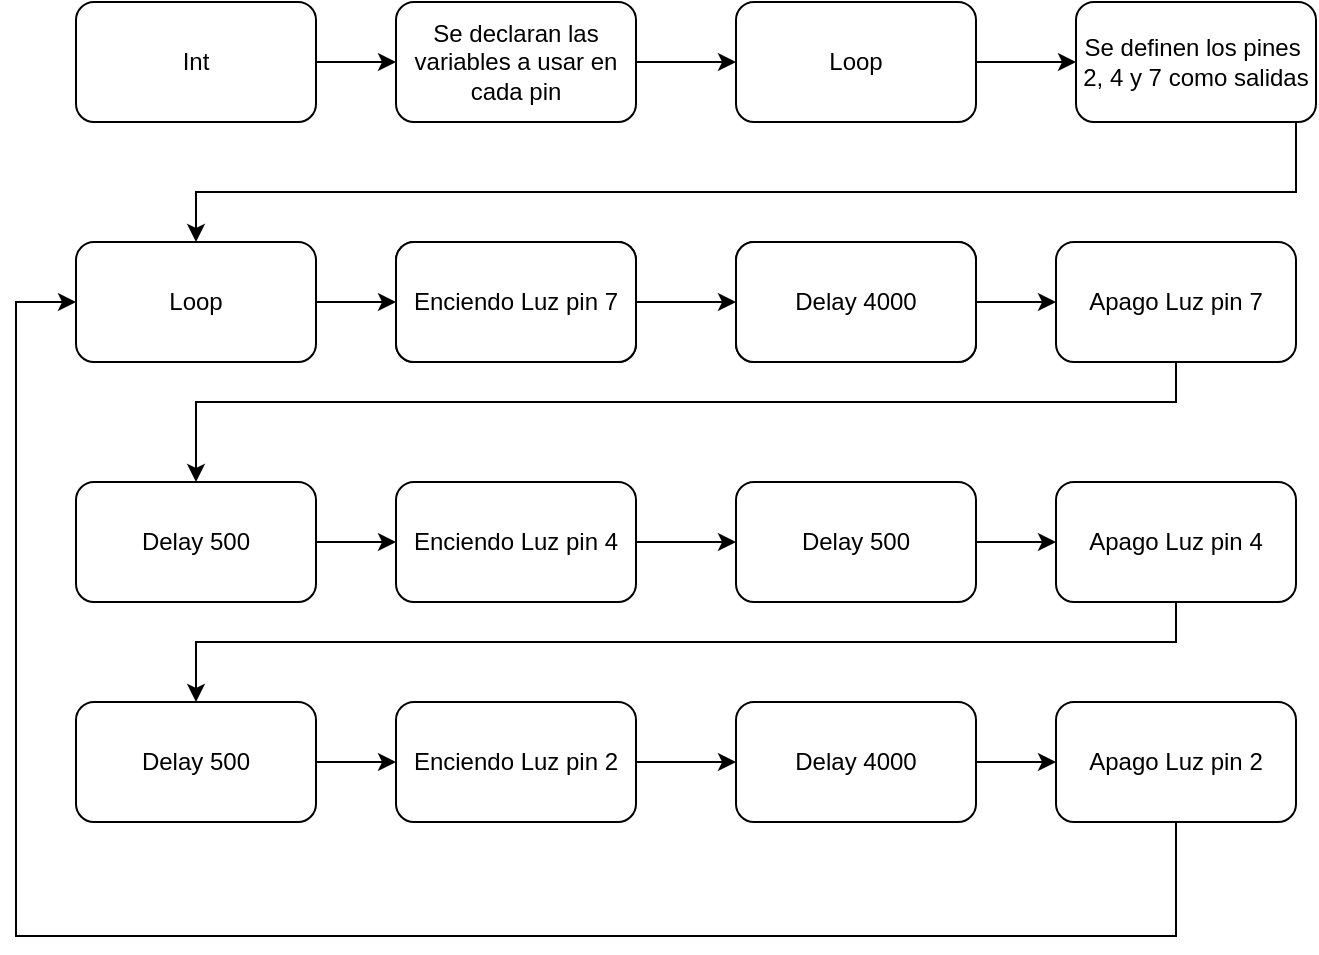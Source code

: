 <mxfile version="13.7.3" type="github">
  <diagram id="QV5yhvARNIt89ldhzEQS" name="Page-1">
    <mxGraphModel dx="782" dy="738" grid="1" gridSize="10" guides="1" tooltips="1" connect="1" arrows="1" fold="1" page="1" pageScale="1" pageWidth="827" pageHeight="1169" math="0" shadow="0">
      <root>
        <mxCell id="0" />
        <mxCell id="1" parent="0" />
        <mxCell id="028t2qpXYjsF1yHO4Z3Y-12" style="edgeStyle=orthogonalEdgeStyle;rounded=0;orthogonalLoop=1;jettySize=auto;html=1;entryX=0;entryY=0.5;entryDx=0;entryDy=0;" parent="1" source="028t2qpXYjsF1yHO4Z3Y-2" target="028t2qpXYjsF1yHO4Z3Y-10" edge="1">
          <mxGeometry relative="1" as="geometry" />
        </mxCell>
        <mxCell id="028t2qpXYjsF1yHO4Z3Y-2" value="Int" style="rounded=1;whiteSpace=wrap;html=1;" parent="1" vertex="1">
          <mxGeometry x="70" y="20" width="120" height="60" as="geometry" />
        </mxCell>
        <mxCell id="028t2qpXYjsF1yHO4Z3Y-16" style="edgeStyle=orthogonalEdgeStyle;rounded=0;orthogonalLoop=1;jettySize=auto;html=1;entryX=0.5;entryY=0;entryDx=0;entryDy=0;" parent="1" source="028t2qpXYjsF1yHO4Z3Y-3" target="028t2qpXYjsF1yHO4Z3Y-6" edge="1">
          <mxGeometry relative="1" as="geometry">
            <mxPoint x="630" y="150" as="targetPoint" />
            <Array as="points">
              <mxPoint x="680" y="115" />
              <mxPoint x="130" y="115" />
            </Array>
          </mxGeometry>
        </mxCell>
        <mxCell id="028t2qpXYjsF1yHO4Z3Y-3" value="Se definen los pines&amp;nbsp; 2, 4 y 7 como salidas" style="rounded=1;whiteSpace=wrap;html=1;" parent="1" vertex="1">
          <mxGeometry x="570" y="20" width="120" height="60" as="geometry" />
        </mxCell>
        <mxCell id="028t2qpXYjsF1yHO4Z3Y-11" style="edgeStyle=orthogonalEdgeStyle;rounded=0;orthogonalLoop=1;jettySize=auto;html=1;" parent="1" source="028t2qpXYjsF1yHO4Z3Y-5" target="028t2qpXYjsF1yHO4Z3Y-3" edge="1">
          <mxGeometry relative="1" as="geometry" />
        </mxCell>
        <mxCell id="028t2qpXYjsF1yHO4Z3Y-5" value="Loop" style="rounded=1;whiteSpace=wrap;html=1;" parent="1" vertex="1">
          <mxGeometry x="400" y="20" width="120" height="60" as="geometry" />
        </mxCell>
        <mxCell id="028t2qpXYjsF1yHO4Z3Y-20" style="edgeStyle=orthogonalEdgeStyle;rounded=0;orthogonalLoop=1;jettySize=auto;html=1;entryX=0;entryY=0.5;entryDx=0;entryDy=0;" parent="1" source="028t2qpXYjsF1yHO4Z3Y-6" target="028t2qpXYjsF1yHO4Z3Y-18" edge="1">
          <mxGeometry relative="1" as="geometry" />
        </mxCell>
        <mxCell id="028t2qpXYjsF1yHO4Z3Y-6" value="Loop" style="rounded=1;whiteSpace=wrap;html=1;" parent="1" vertex="1">
          <mxGeometry x="70" y="140" width="120" height="60" as="geometry" />
        </mxCell>
        <mxCell id="028t2qpXYjsF1yHO4Z3Y-15" style="edgeStyle=orthogonalEdgeStyle;rounded=0;orthogonalLoop=1;jettySize=auto;html=1;entryX=0;entryY=0.5;entryDx=0;entryDy=0;" parent="1" source="028t2qpXYjsF1yHO4Z3Y-10" target="028t2qpXYjsF1yHO4Z3Y-5" edge="1">
          <mxGeometry relative="1" as="geometry" />
        </mxCell>
        <mxCell id="028t2qpXYjsF1yHO4Z3Y-10" value="Se declaran las variables a usar en cada pin" style="rounded=1;whiteSpace=wrap;html=1;" parent="1" vertex="1">
          <mxGeometry x="230" y="20" width="120" height="60" as="geometry" />
        </mxCell>
        <mxCell id="028t2qpXYjsF1yHO4Z3Y-28" style="edgeStyle=orthogonalEdgeStyle;rounded=0;orthogonalLoop=1;jettySize=auto;html=1;" parent="1" source="028t2qpXYjsF1yHO4Z3Y-17" edge="1">
          <mxGeometry relative="1" as="geometry">
            <mxPoint x="130" y="260" as="targetPoint" />
            <Array as="points">
              <mxPoint x="620" y="220" />
              <mxPoint x="130" y="220" />
              <mxPoint x="130" y="240" />
            </Array>
          </mxGeometry>
        </mxCell>
        <mxCell id="028t2qpXYjsF1yHO4Z3Y-17" value="Apago Luz pin 7" style="rounded=1;whiteSpace=wrap;html=1;" parent="1" vertex="1">
          <mxGeometry x="560" y="140" width="120" height="60" as="geometry" />
        </mxCell>
        <mxCell id="028t2qpXYjsF1yHO4Z3Y-21" style="edgeStyle=orthogonalEdgeStyle;rounded=0;orthogonalLoop=1;jettySize=auto;html=1;entryX=0;entryY=0.5;entryDx=0;entryDy=0;" parent="1" source="028t2qpXYjsF1yHO4Z3Y-18" target="028t2qpXYjsF1yHO4Z3Y-19" edge="1">
          <mxGeometry relative="1" as="geometry" />
        </mxCell>
        <mxCell id="028t2qpXYjsF1yHO4Z3Y-18" value="Enciendo Luz 1 y Luz E" style="rounded=1;whiteSpace=wrap;html=1;" parent="1" vertex="1">
          <mxGeometry x="230" y="140" width="120" height="60" as="geometry" />
        </mxCell>
        <mxCell id="028t2qpXYjsF1yHO4Z3Y-22" style="edgeStyle=orthogonalEdgeStyle;rounded=0;orthogonalLoop=1;jettySize=auto;html=1;entryX=0;entryY=0.5;entryDx=0;entryDy=0;" parent="1" source="028t2qpXYjsF1yHO4Z3Y-19" target="028t2qpXYjsF1yHO4Z3Y-17" edge="1">
          <mxGeometry relative="1" as="geometry" />
        </mxCell>
        <mxCell id="028t2qpXYjsF1yHO4Z3Y-19" value="Delay 500" style="rounded=1;whiteSpace=wrap;html=1;" parent="1" vertex="1">
          <mxGeometry x="400" y="140" width="120" height="60" as="geometry" />
        </mxCell>
        <mxCell id="028t2qpXYjsF1yHO4Z3Y-23" value="Enciendo Luz pin 7" style="rounded=1;whiteSpace=wrap;html=1;" parent="1" vertex="1">
          <mxGeometry x="230" y="140" width="120" height="60" as="geometry" />
        </mxCell>
        <mxCell id="028t2qpXYjsF1yHO4Z3Y-24" value="Delay 4000" style="rounded=1;whiteSpace=wrap;html=1;" parent="1" vertex="1">
          <mxGeometry x="400" y="140" width="120" height="60" as="geometry" />
        </mxCell>
        <mxCell id="028t2qpXYjsF1yHO4Z3Y-31" style="edgeStyle=orthogonalEdgeStyle;rounded=0;orthogonalLoop=1;jettySize=auto;html=1;entryX=0;entryY=0.5;entryDx=0;entryDy=0;" parent="1" source="028t2qpXYjsF1yHO4Z3Y-25" edge="1">
          <mxGeometry relative="1" as="geometry">
            <mxPoint x="400" y="290" as="targetPoint" />
          </mxGeometry>
        </mxCell>
        <mxCell id="028t2qpXYjsF1yHO4Z3Y-25" value="Enciendo Luz pin 4" style="rounded=1;whiteSpace=wrap;html=1;" parent="1" vertex="1">
          <mxGeometry x="230" y="260" width="120" height="60" as="geometry" />
        </mxCell>
        <mxCell id="028t2qpXYjsF1yHO4Z3Y-30" style="edgeStyle=orthogonalEdgeStyle;rounded=0;orthogonalLoop=1;jettySize=auto;html=1;entryX=0;entryY=0.5;entryDx=0;entryDy=0;" parent="1" source="028t2qpXYjsF1yHO4Z3Y-29" target="028t2qpXYjsF1yHO4Z3Y-25" edge="1">
          <mxGeometry relative="1" as="geometry" />
        </mxCell>
        <mxCell id="028t2qpXYjsF1yHO4Z3Y-29" value="Delay 500" style="rounded=1;whiteSpace=wrap;html=1;" parent="1" vertex="1">
          <mxGeometry x="70" y="260" width="120" height="60" as="geometry" />
        </mxCell>
        <mxCell id="cepRIw88IbWqpAstA1OE-3" value="" style="edgeStyle=orthogonalEdgeStyle;rounded=0;orthogonalLoop=1;jettySize=auto;html=1;" parent="1" source="cepRIw88IbWqpAstA1OE-1" target="cepRIw88IbWqpAstA1OE-2" edge="1">
          <mxGeometry relative="1" as="geometry" />
        </mxCell>
        <mxCell id="cepRIw88IbWqpAstA1OE-1" value="Delay 500" style="rounded=1;whiteSpace=wrap;html=1;" parent="1" vertex="1">
          <mxGeometry x="400" y="260" width="120" height="60" as="geometry" />
        </mxCell>
        <mxCell id="spNXiwe6CdlM4EFJ_FbK-2" style="edgeStyle=orthogonalEdgeStyle;rounded=0;orthogonalLoop=1;jettySize=auto;html=1;entryX=0.5;entryY=0;entryDx=0;entryDy=0;" edge="1" parent="1" source="cepRIw88IbWqpAstA1OE-2" target="cepRIw88IbWqpAstA1OE-4">
          <mxGeometry relative="1" as="geometry">
            <mxPoint x="150" y="350" as="targetPoint" />
            <Array as="points">
              <mxPoint x="620" y="340" />
              <mxPoint x="130" y="340" />
            </Array>
          </mxGeometry>
        </mxCell>
        <mxCell id="cepRIw88IbWqpAstA1OE-2" value="Apago Luz pin 4" style="rounded=1;whiteSpace=wrap;html=1;" parent="1" vertex="1">
          <mxGeometry x="560" y="260" width="120" height="60" as="geometry" />
        </mxCell>
        <mxCell id="cepRIw88IbWqpAstA1OE-8" value="" style="edgeStyle=orthogonalEdgeStyle;rounded=0;orthogonalLoop=1;jettySize=auto;html=1;" parent="1" source="cepRIw88IbWqpAstA1OE-4" target="cepRIw88IbWqpAstA1OE-5" edge="1">
          <mxGeometry relative="1" as="geometry" />
        </mxCell>
        <mxCell id="cepRIw88IbWqpAstA1OE-4" value="Delay 500" style="rounded=1;whiteSpace=wrap;html=1;" parent="1" vertex="1">
          <mxGeometry x="70" y="370" width="120" height="60" as="geometry" />
        </mxCell>
        <mxCell id="cepRIw88IbWqpAstA1OE-9" value="" style="edgeStyle=orthogonalEdgeStyle;rounded=0;orthogonalLoop=1;jettySize=auto;html=1;" parent="1" source="cepRIw88IbWqpAstA1OE-5" target="cepRIw88IbWqpAstA1OE-6" edge="1">
          <mxGeometry relative="1" as="geometry" />
        </mxCell>
        <mxCell id="cepRIw88IbWqpAstA1OE-5" value="Enciendo Luz pin 2" style="rounded=1;whiteSpace=wrap;html=1;" parent="1" vertex="1">
          <mxGeometry x="230" y="370" width="120" height="60" as="geometry" />
        </mxCell>
        <mxCell id="cepRIw88IbWqpAstA1OE-10" value="" style="edgeStyle=orthogonalEdgeStyle;rounded=0;orthogonalLoop=1;jettySize=auto;html=1;" parent="1" source="cepRIw88IbWqpAstA1OE-6" target="cepRIw88IbWqpAstA1OE-7" edge="1">
          <mxGeometry relative="1" as="geometry" />
        </mxCell>
        <mxCell id="cepRIw88IbWqpAstA1OE-6" value="Delay 4000" style="rounded=1;whiteSpace=wrap;html=1;" parent="1" vertex="1">
          <mxGeometry x="400" y="370" width="120" height="60" as="geometry" />
        </mxCell>
        <mxCell id="cepRIw88IbWqpAstA1OE-11" style="edgeStyle=orthogonalEdgeStyle;rounded=0;orthogonalLoop=1;jettySize=auto;html=1;entryX=0;entryY=0.5;entryDx=0;entryDy=0;" parent="1" source="cepRIw88IbWqpAstA1OE-7" target="028t2qpXYjsF1yHO4Z3Y-6" edge="1">
          <mxGeometry relative="1" as="geometry">
            <mxPoint x="40" y="180" as="targetPoint" />
            <Array as="points">
              <mxPoint x="620" y="487" />
              <mxPoint x="40" y="487" />
              <mxPoint x="40" y="170" />
            </Array>
          </mxGeometry>
        </mxCell>
        <mxCell id="cepRIw88IbWqpAstA1OE-7" value="Apago Luz pin 2" style="rounded=1;whiteSpace=wrap;html=1;" parent="1" vertex="1">
          <mxGeometry x="560" y="370" width="120" height="60" as="geometry" />
        </mxCell>
      </root>
    </mxGraphModel>
  </diagram>
</mxfile>
